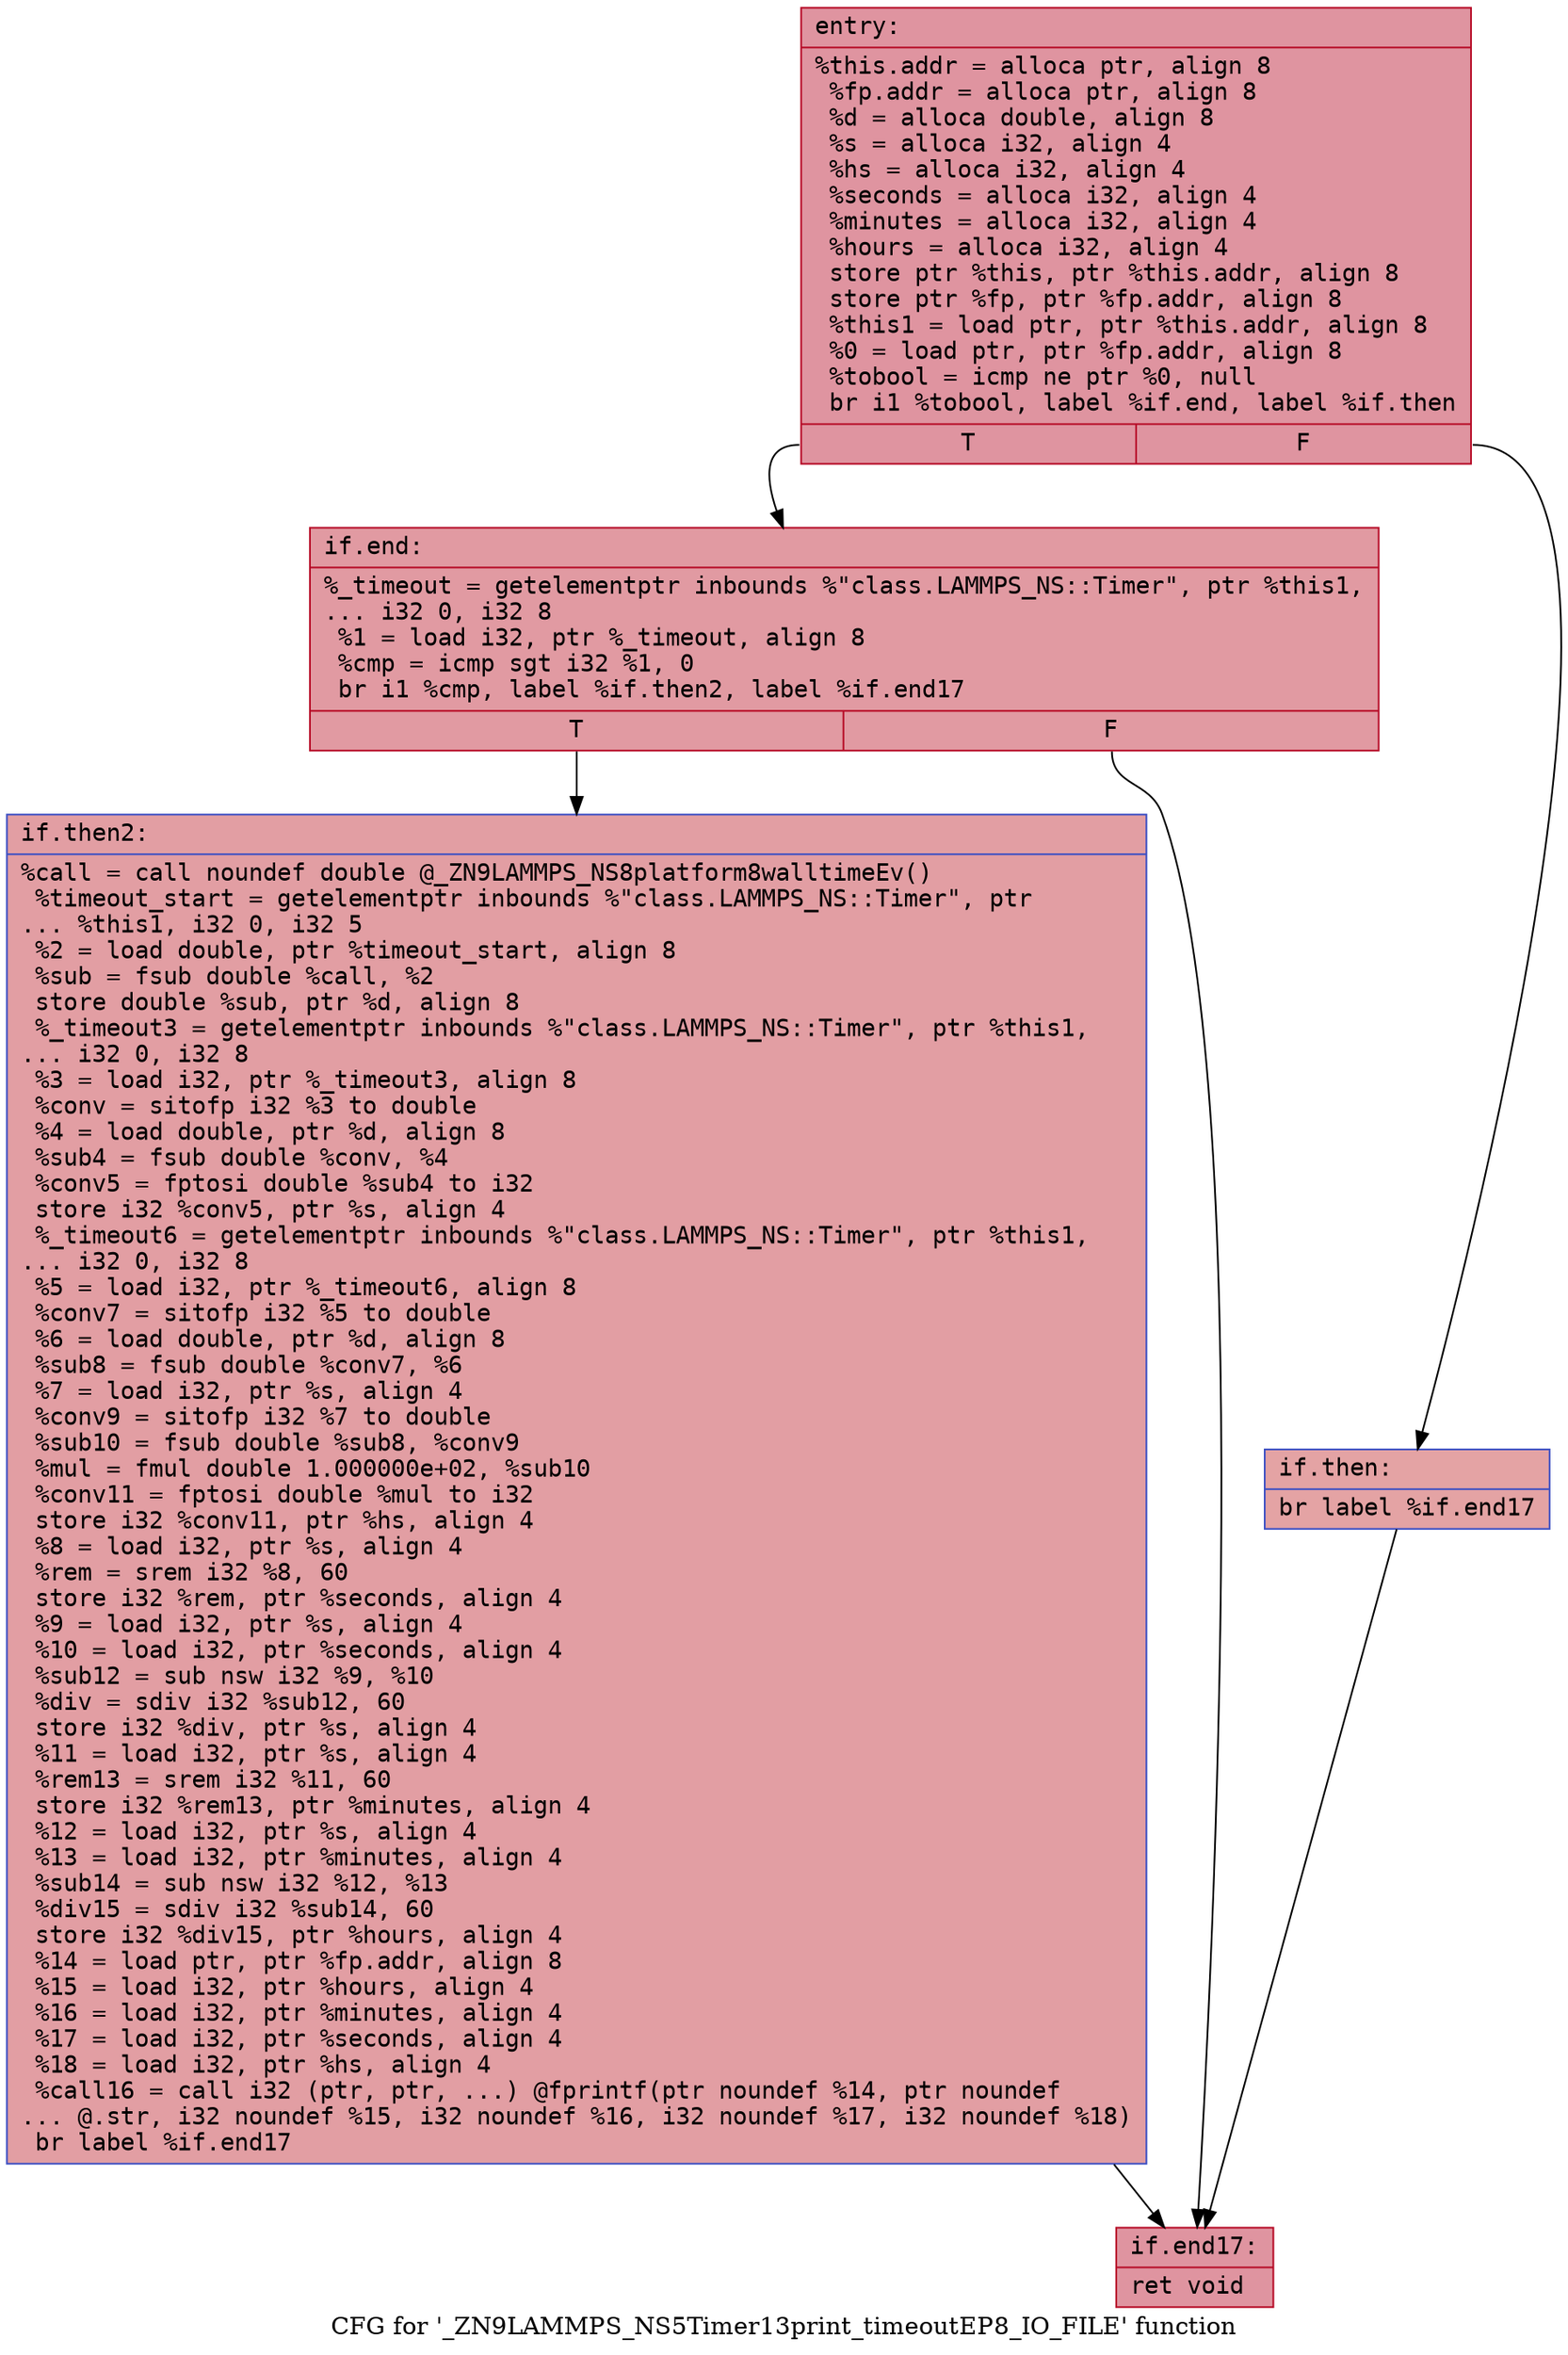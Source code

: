 digraph "CFG for '_ZN9LAMMPS_NS5Timer13print_timeoutEP8_IO_FILE' function" {
	label="CFG for '_ZN9LAMMPS_NS5Timer13print_timeoutEP8_IO_FILE' function";

	Node0x562e5359a680 [shape=record,color="#b70d28ff", style=filled, fillcolor="#b70d2870" fontname="Courier",label="{entry:\l|  %this.addr = alloca ptr, align 8\l  %fp.addr = alloca ptr, align 8\l  %d = alloca double, align 8\l  %s = alloca i32, align 4\l  %hs = alloca i32, align 4\l  %seconds = alloca i32, align 4\l  %minutes = alloca i32, align 4\l  %hours = alloca i32, align 4\l  store ptr %this, ptr %this.addr, align 8\l  store ptr %fp, ptr %fp.addr, align 8\l  %this1 = load ptr, ptr %this.addr, align 8\l  %0 = load ptr, ptr %fp.addr, align 8\l  %tobool = icmp ne ptr %0, null\l  br i1 %tobool, label %if.end, label %if.then\l|{<s0>T|<s1>F}}"];
	Node0x562e5359a680:s0 -> Node0x562e535ac380[tooltip="entry -> if.end\nProbability 62.50%" ];
	Node0x562e5359a680:s1 -> Node0x562e535ac3f0[tooltip="entry -> if.then\nProbability 37.50%" ];
	Node0x562e535ac3f0 [shape=record,color="#3d50c3ff", style=filled, fillcolor="#c32e3170" fontname="Courier",label="{if.then:\l|  br label %if.end17\l}"];
	Node0x562e535ac3f0 -> Node0x562e5359b110[tooltip="if.then -> if.end17\nProbability 100.00%" ];
	Node0x562e535ac380 [shape=record,color="#b70d28ff", style=filled, fillcolor="#bb1b2c70" fontname="Courier",label="{if.end:\l|  %_timeout = getelementptr inbounds %\"class.LAMMPS_NS::Timer\", ptr %this1,\l... i32 0, i32 8\l  %1 = load i32, ptr %_timeout, align 8\l  %cmp = icmp sgt i32 %1, 0\l  br i1 %cmp, label %if.then2, label %if.end17\l|{<s0>T|<s1>F}}"];
	Node0x562e535ac380:s0 -> Node0x562e5359b420[tooltip="if.end -> if.then2\nProbability 62.50%" ];
	Node0x562e535ac380:s1 -> Node0x562e5359b110[tooltip="if.end -> if.end17\nProbability 37.50%" ];
	Node0x562e5359b420 [shape=record,color="#3d50c3ff", style=filled, fillcolor="#be242e70" fontname="Courier",label="{if.then2:\l|  %call = call noundef double @_ZN9LAMMPS_NS8platform8walltimeEv()\l  %timeout_start = getelementptr inbounds %\"class.LAMMPS_NS::Timer\", ptr\l... %this1, i32 0, i32 5\l  %2 = load double, ptr %timeout_start, align 8\l  %sub = fsub double %call, %2\l  store double %sub, ptr %d, align 8\l  %_timeout3 = getelementptr inbounds %\"class.LAMMPS_NS::Timer\", ptr %this1,\l... i32 0, i32 8\l  %3 = load i32, ptr %_timeout3, align 8\l  %conv = sitofp i32 %3 to double\l  %4 = load double, ptr %d, align 8\l  %sub4 = fsub double %conv, %4\l  %conv5 = fptosi double %sub4 to i32\l  store i32 %conv5, ptr %s, align 4\l  %_timeout6 = getelementptr inbounds %\"class.LAMMPS_NS::Timer\", ptr %this1,\l... i32 0, i32 8\l  %5 = load i32, ptr %_timeout6, align 8\l  %conv7 = sitofp i32 %5 to double\l  %6 = load double, ptr %d, align 8\l  %sub8 = fsub double %conv7, %6\l  %7 = load i32, ptr %s, align 4\l  %conv9 = sitofp i32 %7 to double\l  %sub10 = fsub double %sub8, %conv9\l  %mul = fmul double 1.000000e+02, %sub10\l  %conv11 = fptosi double %mul to i32\l  store i32 %conv11, ptr %hs, align 4\l  %8 = load i32, ptr %s, align 4\l  %rem = srem i32 %8, 60\l  store i32 %rem, ptr %seconds, align 4\l  %9 = load i32, ptr %s, align 4\l  %10 = load i32, ptr %seconds, align 4\l  %sub12 = sub nsw i32 %9, %10\l  %div = sdiv i32 %sub12, 60\l  store i32 %div, ptr %s, align 4\l  %11 = load i32, ptr %s, align 4\l  %rem13 = srem i32 %11, 60\l  store i32 %rem13, ptr %minutes, align 4\l  %12 = load i32, ptr %s, align 4\l  %13 = load i32, ptr %minutes, align 4\l  %sub14 = sub nsw i32 %12, %13\l  %div15 = sdiv i32 %sub14, 60\l  store i32 %div15, ptr %hours, align 4\l  %14 = load ptr, ptr %fp.addr, align 8\l  %15 = load i32, ptr %hours, align 4\l  %16 = load i32, ptr %minutes, align 4\l  %17 = load i32, ptr %seconds, align 4\l  %18 = load i32, ptr %hs, align 4\l  %call16 = call i32 (ptr, ptr, ...) @fprintf(ptr noundef %14, ptr noundef\l... @.str, i32 noundef %15, i32 noundef %16, i32 noundef %17, i32 noundef %18)\l  br label %if.end17\l}"];
	Node0x562e5359b420 -> Node0x562e5359b110[tooltip="if.then2 -> if.end17\nProbability 100.00%" ];
	Node0x562e5359b110 [shape=record,color="#b70d28ff", style=filled, fillcolor="#b70d2870" fontname="Courier",label="{if.end17:\l|  ret void\l}"];
}
